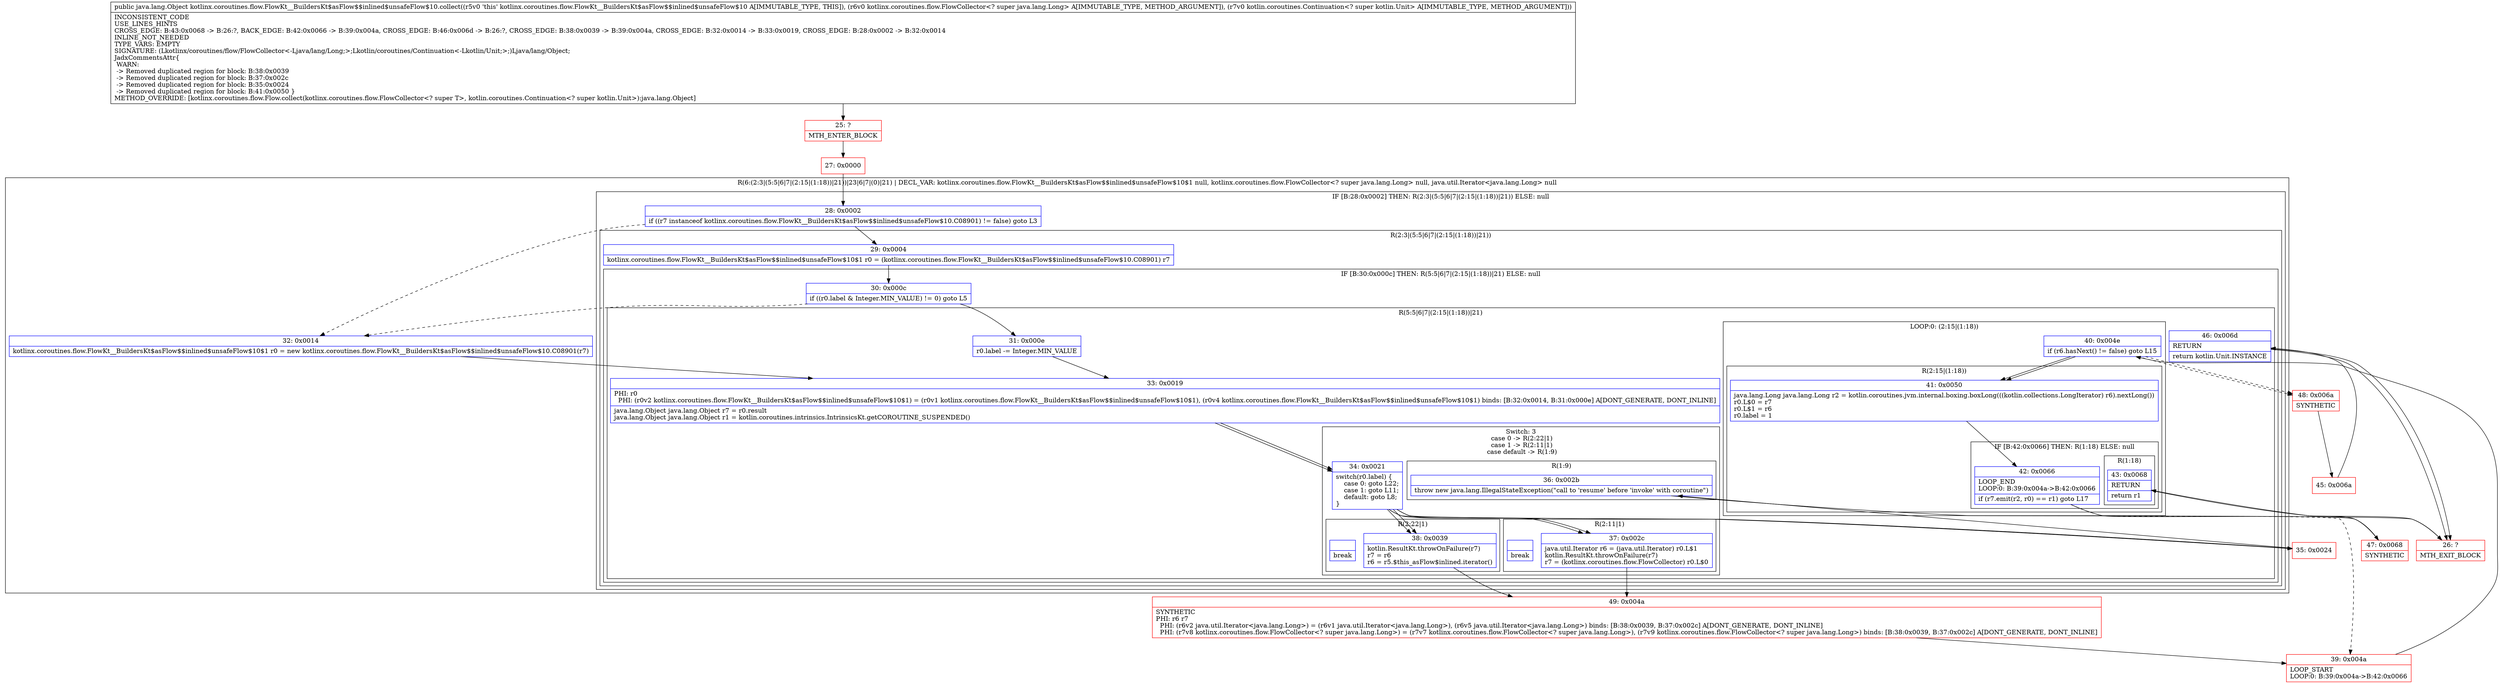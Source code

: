 digraph "CFG forkotlinx.coroutines.flow.FlowKt__BuildersKt$asFlow$$inlined$unsafeFlow$10.collect(Lkotlinx\/coroutines\/flow\/FlowCollector;Lkotlin\/coroutines\/Continuation;)Ljava\/lang\/Object;" {
subgraph cluster_Region_493283972 {
label = "R(6:(2:3|(5:5|6|7|(2:15|(1:18))|21))|23|6|7|(0)|21) | DECL_VAR: kotlinx.coroutines.flow.FlowKt__BuildersKt$asFlow$$inlined$unsafeFlow$10$1 null, kotlinx.coroutines.flow.FlowCollector\<? super java.lang.Long\> null, java.util.Iterator\<java.lang.Long\> null\l";
node [shape=record,color=blue];
subgraph cluster_IfRegion_1699854702 {
label = "IF [B:28:0x0002] THEN: R(2:3|(5:5|6|7|(2:15|(1:18))|21)) ELSE: null";
node [shape=record,color=blue];
Node_28 [shape=record,label="{28\:\ 0x0002|if ((r7 instanceof kotlinx.coroutines.flow.FlowKt__BuildersKt$asFlow$$inlined$unsafeFlow$10.C08901) != false) goto L3\l}"];
subgraph cluster_Region_77414978 {
label = "R(2:3|(5:5|6|7|(2:15|(1:18))|21))";
node [shape=record,color=blue];
Node_29 [shape=record,label="{29\:\ 0x0004|kotlinx.coroutines.flow.FlowKt__BuildersKt$asFlow$$inlined$unsafeFlow$10$1 r0 = (kotlinx.coroutines.flow.FlowKt__BuildersKt$asFlow$$inlined$unsafeFlow$10.C08901) r7\l}"];
subgraph cluster_IfRegion_1879893671 {
label = "IF [B:30:0x000c] THEN: R(5:5|6|7|(2:15|(1:18))|21) ELSE: null";
node [shape=record,color=blue];
Node_30 [shape=record,label="{30\:\ 0x000c|if ((r0.label & Integer.MIN_VALUE) != 0) goto L5\l}"];
subgraph cluster_Region_2006652662 {
label = "R(5:5|6|7|(2:15|(1:18))|21)";
node [shape=record,color=blue];
Node_31 [shape=record,label="{31\:\ 0x000e|r0.label \-= Integer.MIN_VALUE\l}"];
Node_33 [shape=record,label="{33\:\ 0x0019|PHI: r0 \l  PHI: (r0v2 kotlinx.coroutines.flow.FlowKt__BuildersKt$asFlow$$inlined$unsafeFlow$10$1) = (r0v1 kotlinx.coroutines.flow.FlowKt__BuildersKt$asFlow$$inlined$unsafeFlow$10$1), (r0v4 kotlinx.coroutines.flow.FlowKt__BuildersKt$asFlow$$inlined$unsafeFlow$10$1) binds: [B:32:0x0014, B:31:0x000e] A[DONT_GENERATE, DONT_INLINE]\l|java.lang.Object java.lang.Object r7 = r0.result\ljava.lang.Object java.lang.Object r1 = kotlin.coroutines.intrinsics.IntrinsicsKt.getCOROUTINE_SUSPENDED()\l}"];
subgraph cluster_SwitchRegion_1252040755 {
label = "Switch: 3
 case 0 -> R(2:22|1)
 case 1 -> R(2:11|1)
 case default -> R(1:9)";
node [shape=record,color=blue];
Node_34 [shape=record,label="{34\:\ 0x0021|switch(r0.label) \{\l    case 0: goto L22;\l    case 1: goto L11;\l    default: goto L8;\l\}\l}"];
subgraph cluster_Region_1056461352 {
label = "R(2:22|1)";
node [shape=record,color=blue];
Node_38 [shape=record,label="{38\:\ 0x0039|kotlin.ResultKt.throwOnFailure(r7)\lr7 = r6\lr6 = r5.$this_asFlow$inlined.iterator()\l}"];
Node_InsnContainer_113494421 [shape=record,label="{|break\l}"];
}
subgraph cluster_Region_350268857 {
label = "R(2:11|1)";
node [shape=record,color=blue];
Node_37 [shape=record,label="{37\:\ 0x002c|java.util.Iterator r6 = (java.util.Iterator) r0.L$1\lkotlin.ResultKt.throwOnFailure(r7)\lr7 = (kotlinx.coroutines.flow.FlowCollector) r0.L$0\l}"];
Node_InsnContainer_1857129194 [shape=record,label="{|break\l}"];
}
subgraph cluster_Region_2040488005 {
label = "R(1:9)";
node [shape=record,color=blue];
Node_36 [shape=record,label="{36\:\ 0x002b|throw new java.lang.IllegalStateException(\"call to 'resume' before 'invoke' with coroutine\")\l}"];
}
}
subgraph cluster_LoopRegion_913438333 {
label = "LOOP:0: (2:15|(1:18))";
node [shape=record,color=blue];
Node_40 [shape=record,label="{40\:\ 0x004e|if (r6.hasNext() != false) goto L15\l}"];
subgraph cluster_Region_689411759 {
label = "R(2:15|(1:18))";
node [shape=record,color=blue];
Node_41 [shape=record,label="{41\:\ 0x0050|java.lang.Long java.lang.Long r2 = kotlin.coroutines.jvm.internal.boxing.boxLong(((kotlin.collections.LongIterator) r6).nextLong())\lr0.L$0 = r7\lr0.L$1 = r6\lr0.label = 1\l}"];
subgraph cluster_IfRegion_2046915125 {
label = "IF [B:42:0x0066] THEN: R(1:18) ELSE: null";
node [shape=record,color=blue];
Node_42 [shape=record,label="{42\:\ 0x0066|LOOP_END\lLOOP:0: B:39:0x004a\-\>B:42:0x0066\l|if (r7.emit(r2, r0) == r1) goto L17\l}"];
subgraph cluster_Region_1434646309 {
label = "R(1:18)";
node [shape=record,color=blue];
Node_43 [shape=record,label="{43\:\ 0x0068|RETURN\l|return r1\l}"];
}
}
}
}
Node_46 [shape=record,label="{46\:\ 0x006d|RETURN\l|return kotlin.Unit.INSTANCE\l}"];
}
}
}
}
Node_32 [shape=record,label="{32\:\ 0x0014|kotlinx.coroutines.flow.FlowKt__BuildersKt$asFlow$$inlined$unsafeFlow$10$1 r0 = new kotlinx.coroutines.flow.FlowKt__BuildersKt$asFlow$$inlined$unsafeFlow$10.C08901(r7)\l}"];
Node_33 [shape=record,label="{33\:\ 0x0019|PHI: r0 \l  PHI: (r0v2 kotlinx.coroutines.flow.FlowKt__BuildersKt$asFlow$$inlined$unsafeFlow$10$1) = (r0v1 kotlinx.coroutines.flow.FlowKt__BuildersKt$asFlow$$inlined$unsafeFlow$10$1), (r0v4 kotlinx.coroutines.flow.FlowKt__BuildersKt$asFlow$$inlined$unsafeFlow$10$1) binds: [B:32:0x0014, B:31:0x000e] A[DONT_GENERATE, DONT_INLINE]\l|java.lang.Object java.lang.Object r7 = r0.result\ljava.lang.Object java.lang.Object r1 = kotlin.coroutines.intrinsics.IntrinsicsKt.getCOROUTINE_SUSPENDED()\l}"];
subgraph cluster_SwitchRegion_778444359 {
label = "Switch: 0";
node [shape=record,color=blue];
Node_34 [shape=record,label="{34\:\ 0x0021|switch(r0.label) \{\l    case 0: goto L22;\l    case 1: goto L11;\l    default: goto L8;\l\}\l}"];
}
subgraph cluster_LoopRegion_1281505211 {
label = "LOOP:0: (0)";
node [shape=record,color=blue];
Node_40 [shape=record,label="{40\:\ 0x004e|if (r6.hasNext() != false) goto L15\l}"];
subgraph cluster_Region_1316875066 {
label = "R(0)";
node [shape=record,color=blue];
}
}
Node_46 [shape=record,label="{46\:\ 0x006d|RETURN\l|return kotlin.Unit.INSTANCE\l}"];
}
Node_25 [shape=record,color=red,label="{25\:\ ?|MTH_ENTER_BLOCK\l}"];
Node_27 [shape=record,color=red,label="{27\:\ 0x0000}"];
Node_35 [shape=record,color=red,label="{35\:\ 0x0024}"];
Node_26 [shape=record,color=red,label="{26\:\ ?|MTH_EXIT_BLOCK\l}"];
Node_49 [shape=record,color=red,label="{49\:\ 0x004a|SYNTHETIC\lPHI: r6 r7 \l  PHI: (r6v2 java.util.Iterator\<java.lang.Long\>) = (r6v1 java.util.Iterator\<java.lang.Long\>), (r6v5 java.util.Iterator\<java.lang.Long\>) binds: [B:38:0x0039, B:37:0x002c] A[DONT_GENERATE, DONT_INLINE]\l  PHI: (r7v8 kotlinx.coroutines.flow.FlowCollector\<? super java.lang.Long\>) = (r7v7 kotlinx.coroutines.flow.FlowCollector\<? super java.lang.Long\>), (r7v9 kotlinx.coroutines.flow.FlowCollector\<? super java.lang.Long\>) binds: [B:38:0x0039, B:37:0x002c] A[DONT_GENERATE, DONT_INLINE]\l}"];
Node_39 [shape=record,color=red,label="{39\:\ 0x004a|LOOP_START\lLOOP:0: B:39:0x004a\-\>B:42:0x0066\l}"];
Node_47 [shape=record,color=red,label="{47\:\ 0x0068|SYNTHETIC\l}"];
Node_48 [shape=record,color=red,label="{48\:\ 0x006a|SYNTHETIC\l}"];
Node_45 [shape=record,color=red,label="{45\:\ 0x006a}"];
MethodNode[shape=record,label="{public java.lang.Object kotlinx.coroutines.flow.FlowKt__BuildersKt$asFlow$$inlined$unsafeFlow$10.collect((r5v0 'this' kotlinx.coroutines.flow.FlowKt__BuildersKt$asFlow$$inlined$unsafeFlow$10 A[IMMUTABLE_TYPE, THIS]), (r6v0 kotlinx.coroutines.flow.FlowCollector\<? super java.lang.Long\> A[IMMUTABLE_TYPE, METHOD_ARGUMENT]), (r7v0 kotlin.coroutines.Continuation\<? super kotlin.Unit\> A[IMMUTABLE_TYPE, METHOD_ARGUMENT]))  | INCONSISTENT_CODE\lUSE_LINES_HINTS\lCROSS_EDGE: B:43:0x0068 \-\> B:26:?, BACK_EDGE: B:42:0x0066 \-\> B:39:0x004a, CROSS_EDGE: B:46:0x006d \-\> B:26:?, CROSS_EDGE: B:38:0x0039 \-\> B:39:0x004a, CROSS_EDGE: B:32:0x0014 \-\> B:33:0x0019, CROSS_EDGE: B:28:0x0002 \-\> B:32:0x0014\lINLINE_NOT_NEEDED\lTYPE_VARS: EMPTY\lSIGNATURE: (Lkotlinx\/coroutines\/flow\/FlowCollector\<\-Ljava\/lang\/Long;\>;Lkotlin\/coroutines\/Continuation\<\-Lkotlin\/Unit;\>;)Ljava\/lang\/Object;\lJadxCommentsAttr\{\l WARN: \l \-\> Removed duplicated region for block: B:38:0x0039 \l \-\> Removed duplicated region for block: B:37:0x002c \l \-\> Removed duplicated region for block: B:35:0x0024 \l \-\> Removed duplicated region for block: B:41:0x0050 \}\lMETHOD_OVERRIDE: [kotlinx.coroutines.flow.Flow.collect(kotlinx.coroutines.flow.FlowCollector\<? super T\>, kotlin.coroutines.Continuation\<? super kotlin.Unit\>):java.lang.Object]\l}"];
MethodNode -> Node_25;Node_28 -> Node_29;
Node_28 -> Node_32[style=dashed];
Node_29 -> Node_30;
Node_30 -> Node_31;
Node_30 -> Node_32[style=dashed];
Node_31 -> Node_33;
Node_33 -> Node_34;
Node_34 -> Node_35;
Node_34 -> Node_37;
Node_34 -> Node_38;
Node_38 -> Node_49;
Node_37 -> Node_49;
Node_36 -> Node_26;
Node_40 -> Node_41;
Node_40 -> Node_48[style=dashed];
Node_41 -> Node_42;
Node_42 -> Node_39[style=dashed];
Node_42 -> Node_47;
Node_43 -> Node_26;
Node_46 -> Node_26;
Node_32 -> Node_33;
Node_33 -> Node_34;
Node_34 -> Node_35;
Node_34 -> Node_37;
Node_34 -> Node_38;
Node_40 -> Node_41;
Node_40 -> Node_48[style=dashed];
Node_46 -> Node_26;
Node_25 -> Node_27;
Node_27 -> Node_28;
Node_35 -> Node_36;
Node_49 -> Node_39;
Node_39 -> Node_40;
Node_47 -> Node_43;
Node_48 -> Node_45;
Node_45 -> Node_46;
}

